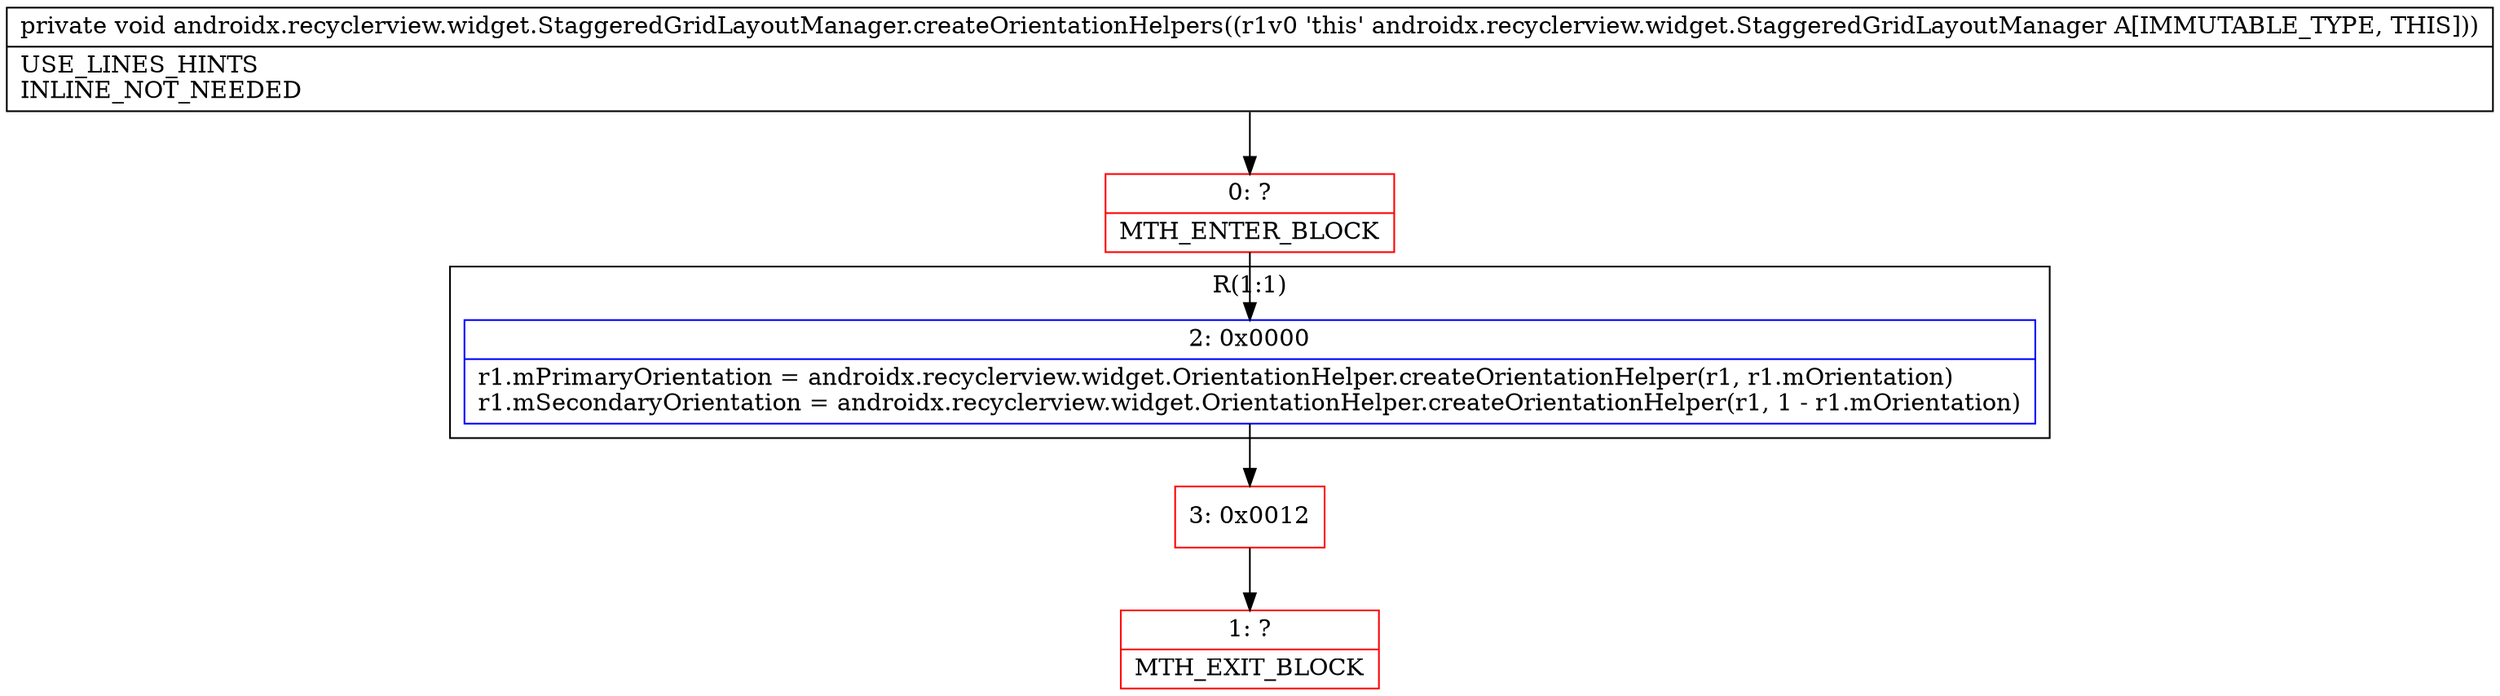 digraph "CFG forandroidx.recyclerview.widget.StaggeredGridLayoutManager.createOrientationHelpers()V" {
subgraph cluster_Region_1992386856 {
label = "R(1:1)";
node [shape=record,color=blue];
Node_2 [shape=record,label="{2\:\ 0x0000|r1.mPrimaryOrientation = androidx.recyclerview.widget.OrientationHelper.createOrientationHelper(r1, r1.mOrientation)\lr1.mSecondaryOrientation = androidx.recyclerview.widget.OrientationHelper.createOrientationHelper(r1, 1 \- r1.mOrientation)\l}"];
}
Node_0 [shape=record,color=red,label="{0\:\ ?|MTH_ENTER_BLOCK\l}"];
Node_3 [shape=record,color=red,label="{3\:\ 0x0012}"];
Node_1 [shape=record,color=red,label="{1\:\ ?|MTH_EXIT_BLOCK\l}"];
MethodNode[shape=record,label="{private void androidx.recyclerview.widget.StaggeredGridLayoutManager.createOrientationHelpers((r1v0 'this' androidx.recyclerview.widget.StaggeredGridLayoutManager A[IMMUTABLE_TYPE, THIS]))  | USE_LINES_HINTS\lINLINE_NOT_NEEDED\l}"];
MethodNode -> Node_0;Node_2 -> Node_3;
Node_0 -> Node_2;
Node_3 -> Node_1;
}

